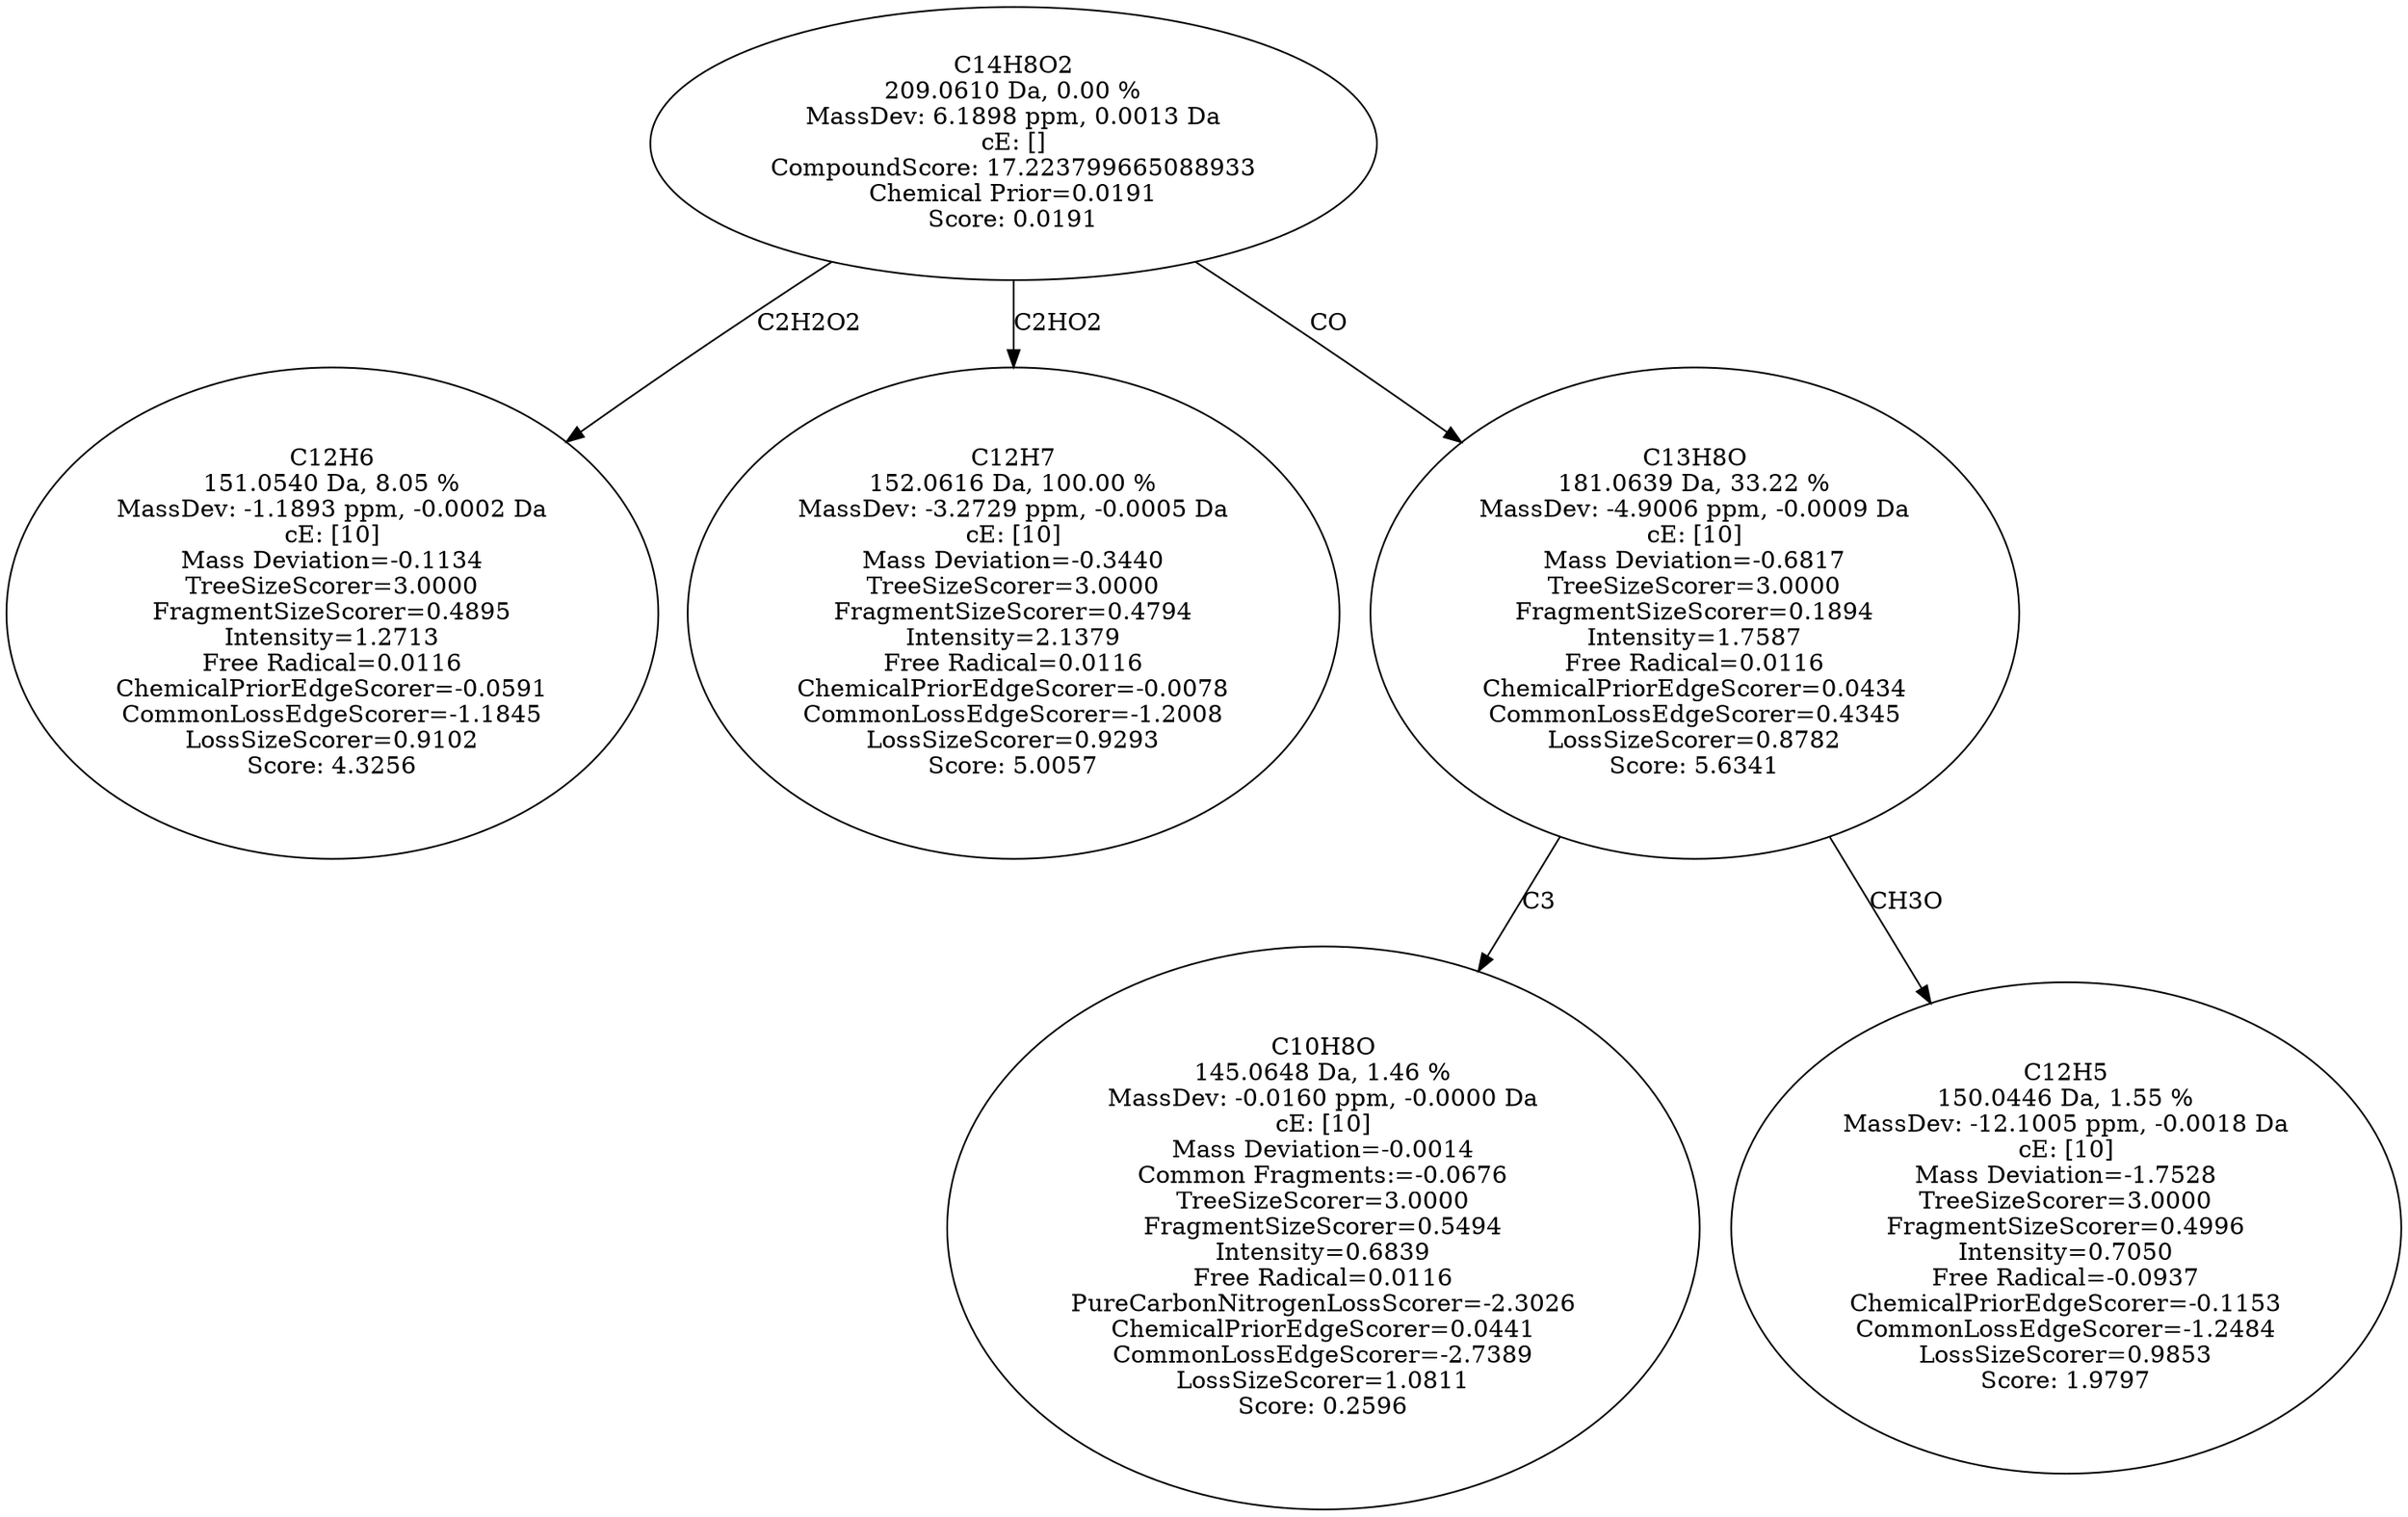 strict digraph {
v1 [label="C12H6\n151.0540 Da, 8.05 %\nMassDev: -1.1893 ppm, -0.0002 Da\ncE: [10]\nMass Deviation=-0.1134\nTreeSizeScorer=3.0000\nFragmentSizeScorer=0.4895\nIntensity=1.2713\nFree Radical=0.0116\nChemicalPriorEdgeScorer=-0.0591\nCommonLossEdgeScorer=-1.1845\nLossSizeScorer=0.9102\nScore: 4.3256"];
v2 [label="C12H7\n152.0616 Da, 100.00 %\nMassDev: -3.2729 ppm, -0.0005 Da\ncE: [10]\nMass Deviation=-0.3440\nTreeSizeScorer=3.0000\nFragmentSizeScorer=0.4794\nIntensity=2.1379\nFree Radical=0.0116\nChemicalPriorEdgeScorer=-0.0078\nCommonLossEdgeScorer=-1.2008\nLossSizeScorer=0.9293\nScore: 5.0057"];
v3 [label="C10H8O\n145.0648 Da, 1.46 %\nMassDev: -0.0160 ppm, -0.0000 Da\ncE: [10]\nMass Deviation=-0.0014\nCommon Fragments:=-0.0676\nTreeSizeScorer=3.0000\nFragmentSizeScorer=0.5494\nIntensity=0.6839\nFree Radical=0.0116\nPureCarbonNitrogenLossScorer=-2.3026\nChemicalPriorEdgeScorer=0.0441\nCommonLossEdgeScorer=-2.7389\nLossSizeScorer=1.0811\nScore: 0.2596"];
v4 [label="C12H5\n150.0446 Da, 1.55 %\nMassDev: -12.1005 ppm, -0.0018 Da\ncE: [10]\nMass Deviation=-1.7528\nTreeSizeScorer=3.0000\nFragmentSizeScorer=0.4996\nIntensity=0.7050\nFree Radical=-0.0937\nChemicalPriorEdgeScorer=-0.1153\nCommonLossEdgeScorer=-1.2484\nLossSizeScorer=0.9853\nScore: 1.9797"];
v5 [label="C13H8O\n181.0639 Da, 33.22 %\nMassDev: -4.9006 ppm, -0.0009 Da\ncE: [10]\nMass Deviation=-0.6817\nTreeSizeScorer=3.0000\nFragmentSizeScorer=0.1894\nIntensity=1.7587\nFree Radical=0.0116\nChemicalPriorEdgeScorer=0.0434\nCommonLossEdgeScorer=0.4345\nLossSizeScorer=0.8782\nScore: 5.6341"];
v6 [label="C14H8O2\n209.0610 Da, 0.00 %\nMassDev: 6.1898 ppm, 0.0013 Da\ncE: []\nCompoundScore: 17.223799665088933\nChemical Prior=0.0191\nScore: 0.0191"];
v6 -> v1 [label="C2H2O2"];
v6 -> v2 [label="C2HO2"];
v5 -> v3 [label="C3"];
v5 -> v4 [label="CH3O"];
v6 -> v5 [label="CO"];
}
